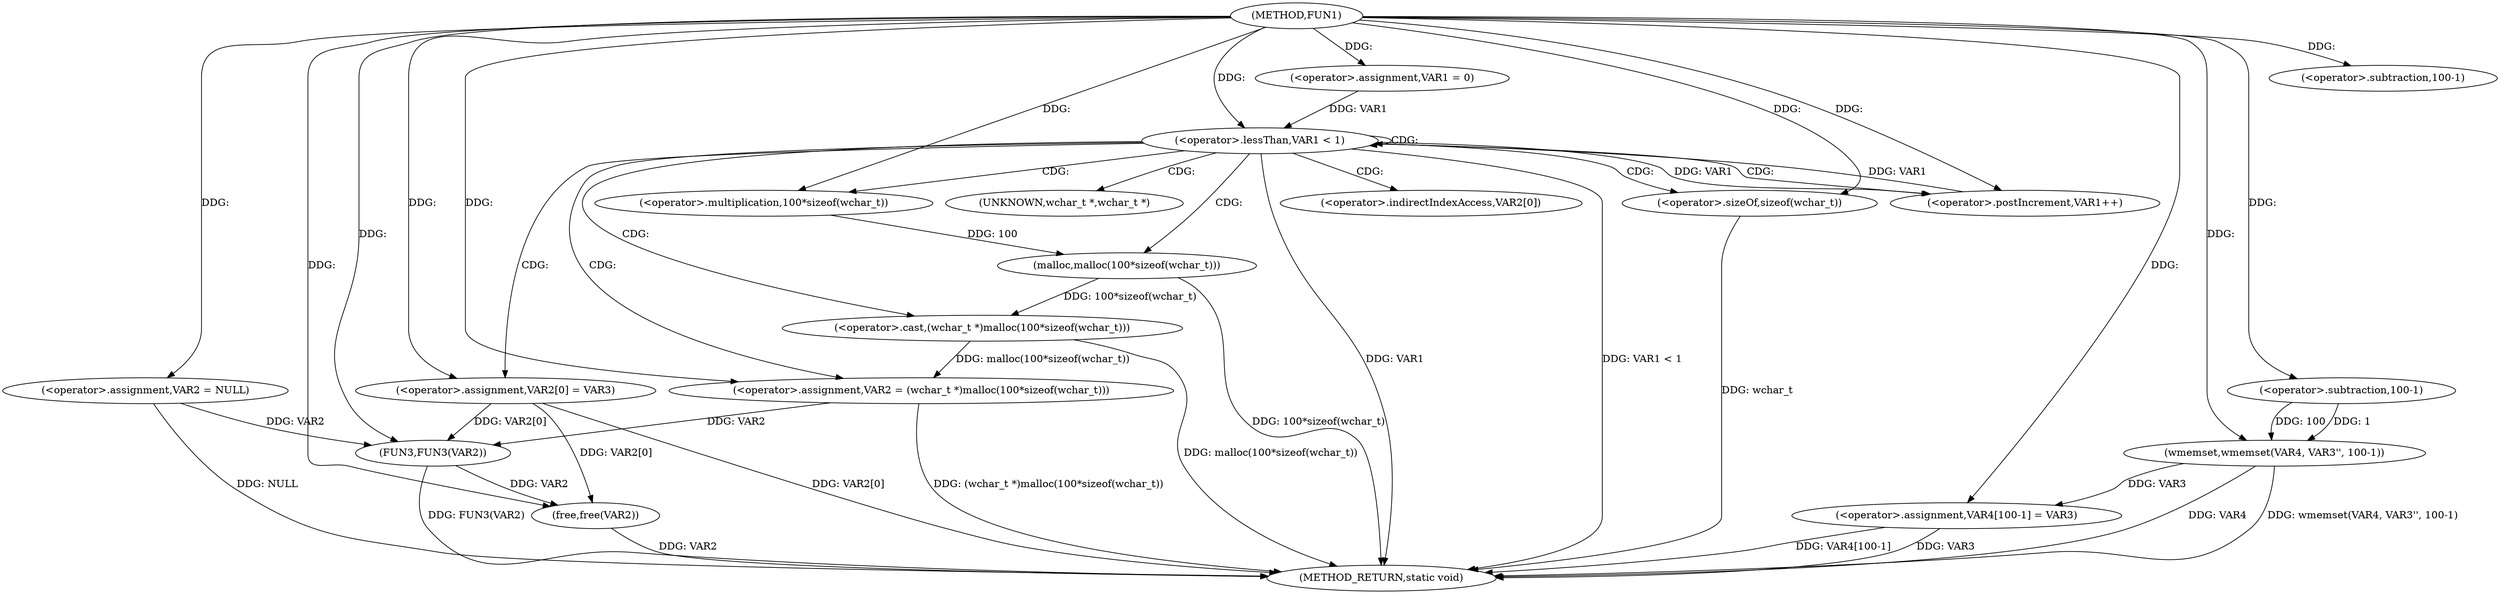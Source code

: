 digraph FUN1 {  
"1000100" [label = "(METHOD,FUN1)" ]
"1000150" [label = "(METHOD_RETURN,static void)" ]
"1000104" [label = "(<operator>.assignment,VAR2 = NULL)" ]
"1000108" [label = "(<operator>.assignment,VAR1 = 0)" ]
"1000111" [label = "(<operator>.lessThan,VAR1 < 1)" ]
"1000114" [label = "(<operator>.postIncrement,VAR1++)" ]
"1000117" [label = "(<operator>.assignment,VAR2 = (wchar_t *)malloc(100*sizeof(wchar_t)))" ]
"1000119" [label = "(<operator>.cast,(wchar_t *)malloc(100*sizeof(wchar_t)))" ]
"1000121" [label = "(malloc,malloc(100*sizeof(wchar_t)))" ]
"1000122" [label = "(<operator>.multiplication,100*sizeof(wchar_t))" ]
"1000124" [label = "(<operator>.sizeOf,sizeof(wchar_t))" ]
"1000126" [label = "(<operator>.assignment,VAR2[0] = VAR3)" ]
"1000133" [label = "(wmemset,wmemset(VAR4, VAR3'', 100-1))" ]
"1000136" [label = "(<operator>.subtraction,100-1)" ]
"1000139" [label = "(<operator>.assignment,VAR4[100-1] = VAR3)" ]
"1000142" [label = "(<operator>.subtraction,100-1)" ]
"1000146" [label = "(FUN3,FUN3(VAR2))" ]
"1000148" [label = "(free,free(VAR2))" ]
"1000120" [label = "(UNKNOWN,wchar_t *,wchar_t *)" ]
"1000127" [label = "(<operator>.indirectIndexAccess,VAR2[0])" ]
  "1000124" -> "1000150"  [ label = "DDG: wchar_t"] 
  "1000139" -> "1000150"  [ label = "DDG: VAR4[100-1]"] 
  "1000133" -> "1000150"  [ label = "DDG: VAR4"] 
  "1000119" -> "1000150"  [ label = "DDG: malloc(100*sizeof(wchar_t))"] 
  "1000126" -> "1000150"  [ label = "DDG: VAR2[0]"] 
  "1000117" -> "1000150"  [ label = "DDG: (wchar_t *)malloc(100*sizeof(wchar_t))"] 
  "1000146" -> "1000150"  [ label = "DDG: FUN3(VAR2)"] 
  "1000111" -> "1000150"  [ label = "DDG: VAR1 < 1"] 
  "1000104" -> "1000150"  [ label = "DDG: NULL"] 
  "1000148" -> "1000150"  [ label = "DDG: VAR2"] 
  "1000133" -> "1000150"  [ label = "DDG: wmemset(VAR4, VAR3'', 100-1)"] 
  "1000111" -> "1000150"  [ label = "DDG: VAR1"] 
  "1000121" -> "1000150"  [ label = "DDG: 100*sizeof(wchar_t)"] 
  "1000139" -> "1000150"  [ label = "DDG: VAR3"] 
  "1000100" -> "1000104"  [ label = "DDG: "] 
  "1000100" -> "1000108"  [ label = "DDG: "] 
  "1000114" -> "1000111"  [ label = "DDG: VAR1"] 
  "1000108" -> "1000111"  [ label = "DDG: VAR1"] 
  "1000100" -> "1000111"  [ label = "DDG: "] 
  "1000111" -> "1000114"  [ label = "DDG: VAR1"] 
  "1000100" -> "1000114"  [ label = "DDG: "] 
  "1000119" -> "1000117"  [ label = "DDG: malloc(100*sizeof(wchar_t))"] 
  "1000100" -> "1000117"  [ label = "DDG: "] 
  "1000121" -> "1000119"  [ label = "DDG: 100*sizeof(wchar_t)"] 
  "1000122" -> "1000121"  [ label = "DDG: 100"] 
  "1000100" -> "1000122"  [ label = "DDG: "] 
  "1000100" -> "1000124"  [ label = "DDG: "] 
  "1000100" -> "1000126"  [ label = "DDG: "] 
  "1000100" -> "1000133"  [ label = "DDG: "] 
  "1000136" -> "1000133"  [ label = "DDG: 100"] 
  "1000136" -> "1000133"  [ label = "DDG: 1"] 
  "1000100" -> "1000136"  [ label = "DDG: "] 
  "1000133" -> "1000139"  [ label = "DDG: VAR3"] 
  "1000100" -> "1000139"  [ label = "DDG: "] 
  "1000100" -> "1000142"  [ label = "DDG: "] 
  "1000104" -> "1000146"  [ label = "DDG: VAR2"] 
  "1000126" -> "1000146"  [ label = "DDG: VAR2[0]"] 
  "1000117" -> "1000146"  [ label = "DDG: VAR2"] 
  "1000100" -> "1000146"  [ label = "DDG: "] 
  "1000126" -> "1000148"  [ label = "DDG: VAR2[0]"] 
  "1000146" -> "1000148"  [ label = "DDG: VAR2"] 
  "1000100" -> "1000148"  [ label = "DDG: "] 
  "1000111" -> "1000121"  [ label = "CDG: "] 
  "1000111" -> "1000124"  [ label = "CDG: "] 
  "1000111" -> "1000119"  [ label = "CDG: "] 
  "1000111" -> "1000114"  [ label = "CDG: "] 
  "1000111" -> "1000120"  [ label = "CDG: "] 
  "1000111" -> "1000117"  [ label = "CDG: "] 
  "1000111" -> "1000127"  [ label = "CDG: "] 
  "1000111" -> "1000111"  [ label = "CDG: "] 
  "1000111" -> "1000122"  [ label = "CDG: "] 
  "1000111" -> "1000126"  [ label = "CDG: "] 
}
